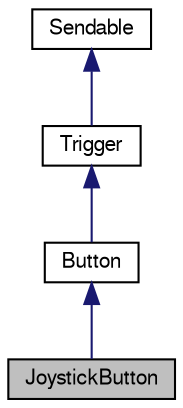 digraph "JoystickButton"
{
  bgcolor="transparent";
  edge [fontname="FreeSans",fontsize="10",labelfontname="FreeSans",labelfontsize="10"];
  node [fontname="FreeSans",fontsize="10",shape=record];
  Node1 [label="JoystickButton",height=0.2,width=0.4,color="black", fillcolor="grey75", style="filled" fontcolor="black"];
  Node2 -> Node1 [dir="back",color="midnightblue",fontsize="10",style="solid",fontname="FreeSans"];
  Node2 [label="Button",height=0.2,width=0.4,color="black",URL="$class_button.html"];
  Node3 -> Node2 [dir="back",color="midnightblue",fontsize="10",style="solid",fontname="FreeSans"];
  Node3 [label="Trigger",height=0.2,width=0.4,color="black",URL="$class_trigger.html"];
  Node4 -> Node3 [dir="back",color="midnightblue",fontsize="10",style="solid",fontname="FreeSans"];
  Node4 [label="Sendable",height=0.2,width=0.4,color="black",URL="$class_sendable.html"];
}
